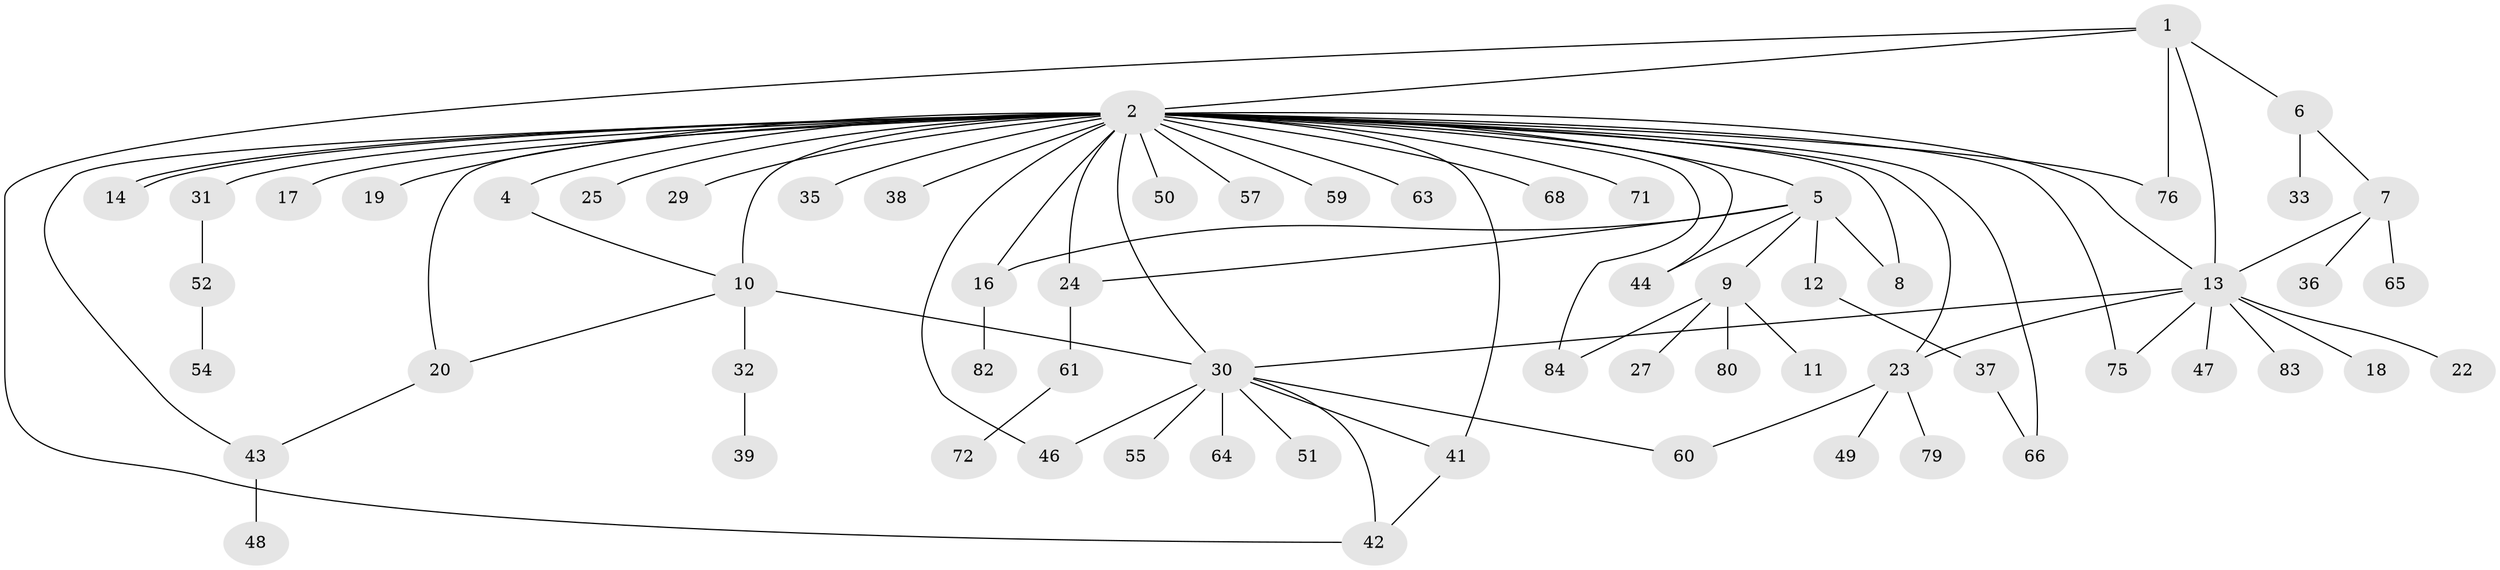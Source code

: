 // Generated by graph-tools (version 1.1) at 2025/23/03/03/25 07:23:52]
// undirected, 64 vertices, 85 edges
graph export_dot {
graph [start="1"]
  node [color=gray90,style=filled];
  1 [super="+26"];
  2 [super="+3"];
  4;
  5 [super="+69"];
  6 [super="+21"];
  7 [super="+15"];
  8;
  9 [super="+34"];
  10 [super="+53"];
  11;
  12;
  13 [super="+67"];
  14 [super="+58"];
  16 [super="+45"];
  17;
  18;
  19;
  20 [super="+28"];
  22;
  23 [super="+62"];
  24 [super="+56"];
  25;
  27;
  29 [super="+40"];
  30 [super="+78"];
  31;
  32;
  33;
  35;
  36;
  37 [super="+81"];
  38;
  39;
  41;
  42 [super="+74"];
  43 [super="+73"];
  44;
  46;
  47;
  48;
  49;
  50;
  51;
  52;
  54;
  55;
  57;
  59;
  60;
  61;
  63;
  64;
  65;
  66 [super="+70"];
  68;
  71;
  72;
  75;
  76 [super="+77"];
  79;
  80;
  82;
  83;
  84;
  1 -- 2;
  1 -- 6;
  1 -- 13;
  1 -- 42;
  1 -- 76;
  2 -- 5;
  2 -- 8;
  2 -- 14;
  2 -- 14;
  2 -- 17;
  2 -- 19;
  2 -- 20;
  2 -- 23;
  2 -- 24;
  2 -- 25;
  2 -- 30 [weight=2];
  2 -- 31;
  2 -- 38;
  2 -- 41 [weight=2];
  2 -- 43;
  2 -- 44;
  2 -- 50;
  2 -- 57;
  2 -- 59;
  2 -- 63;
  2 -- 68;
  2 -- 71;
  2 -- 75;
  2 -- 76 [weight=2];
  2 -- 84;
  2 -- 13;
  2 -- 10 [weight=2];
  2 -- 35;
  2 -- 4;
  2 -- 46;
  2 -- 16;
  2 -- 29;
  2 -- 66;
  4 -- 10;
  5 -- 8;
  5 -- 9;
  5 -- 12;
  5 -- 44;
  5 -- 16;
  5 -- 24;
  6 -- 7;
  6 -- 33;
  7 -- 36;
  7 -- 65;
  7 -- 13;
  9 -- 11;
  9 -- 27;
  9 -- 80;
  9 -- 84;
  10 -- 20;
  10 -- 30;
  10 -- 32;
  12 -- 37;
  13 -- 18;
  13 -- 22;
  13 -- 47;
  13 -- 83;
  13 -- 75;
  13 -- 30;
  13 -- 23;
  16 -- 82;
  20 -- 43;
  23 -- 49;
  23 -- 60;
  23 -- 79;
  24 -- 61;
  30 -- 41;
  30 -- 46;
  30 -- 51;
  30 -- 55;
  30 -- 60;
  30 -- 64;
  30 -- 42;
  31 -- 52;
  32 -- 39;
  37 -- 66;
  41 -- 42;
  43 -- 48;
  52 -- 54;
  61 -- 72;
}
